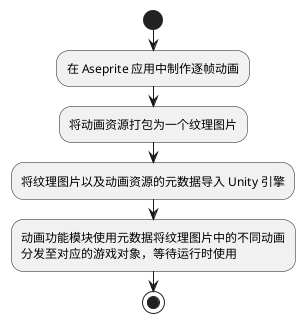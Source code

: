 ﻿@startuml
'https://plantuml.com/activity-diagram-beta

start

:在 Aseprite 应用中制作逐帧动画;
:将动画资源打包为一个纹理图片;
:将纹理图片以及动画资源的元数据导入 Unity 引擎;
:动画功能模块使用元数据将纹理图片中的不同动画
分发至对应的游戏对象，等待运行时使用;

stop

@enduml
